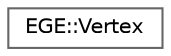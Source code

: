 digraph "Graphical Class Hierarchy"
{
 // LATEX_PDF_SIZE
  bgcolor="transparent";
  edge [fontname=Helvetica,fontsize=10,labelfontname=Helvetica,labelfontsize=10];
  node [fontname=Helvetica,fontsize=10,shape=box,height=0.2,width=0.4];
  rankdir="LR";
  Node0 [id="Node000000",label="EGE::Vertex",height=0.2,width=0.4,color="grey40", fillcolor="white", style="filled",URL="$structEGE_1_1Vertex.html",tooltip="Struct representing a vertex in 3D space."];
}
